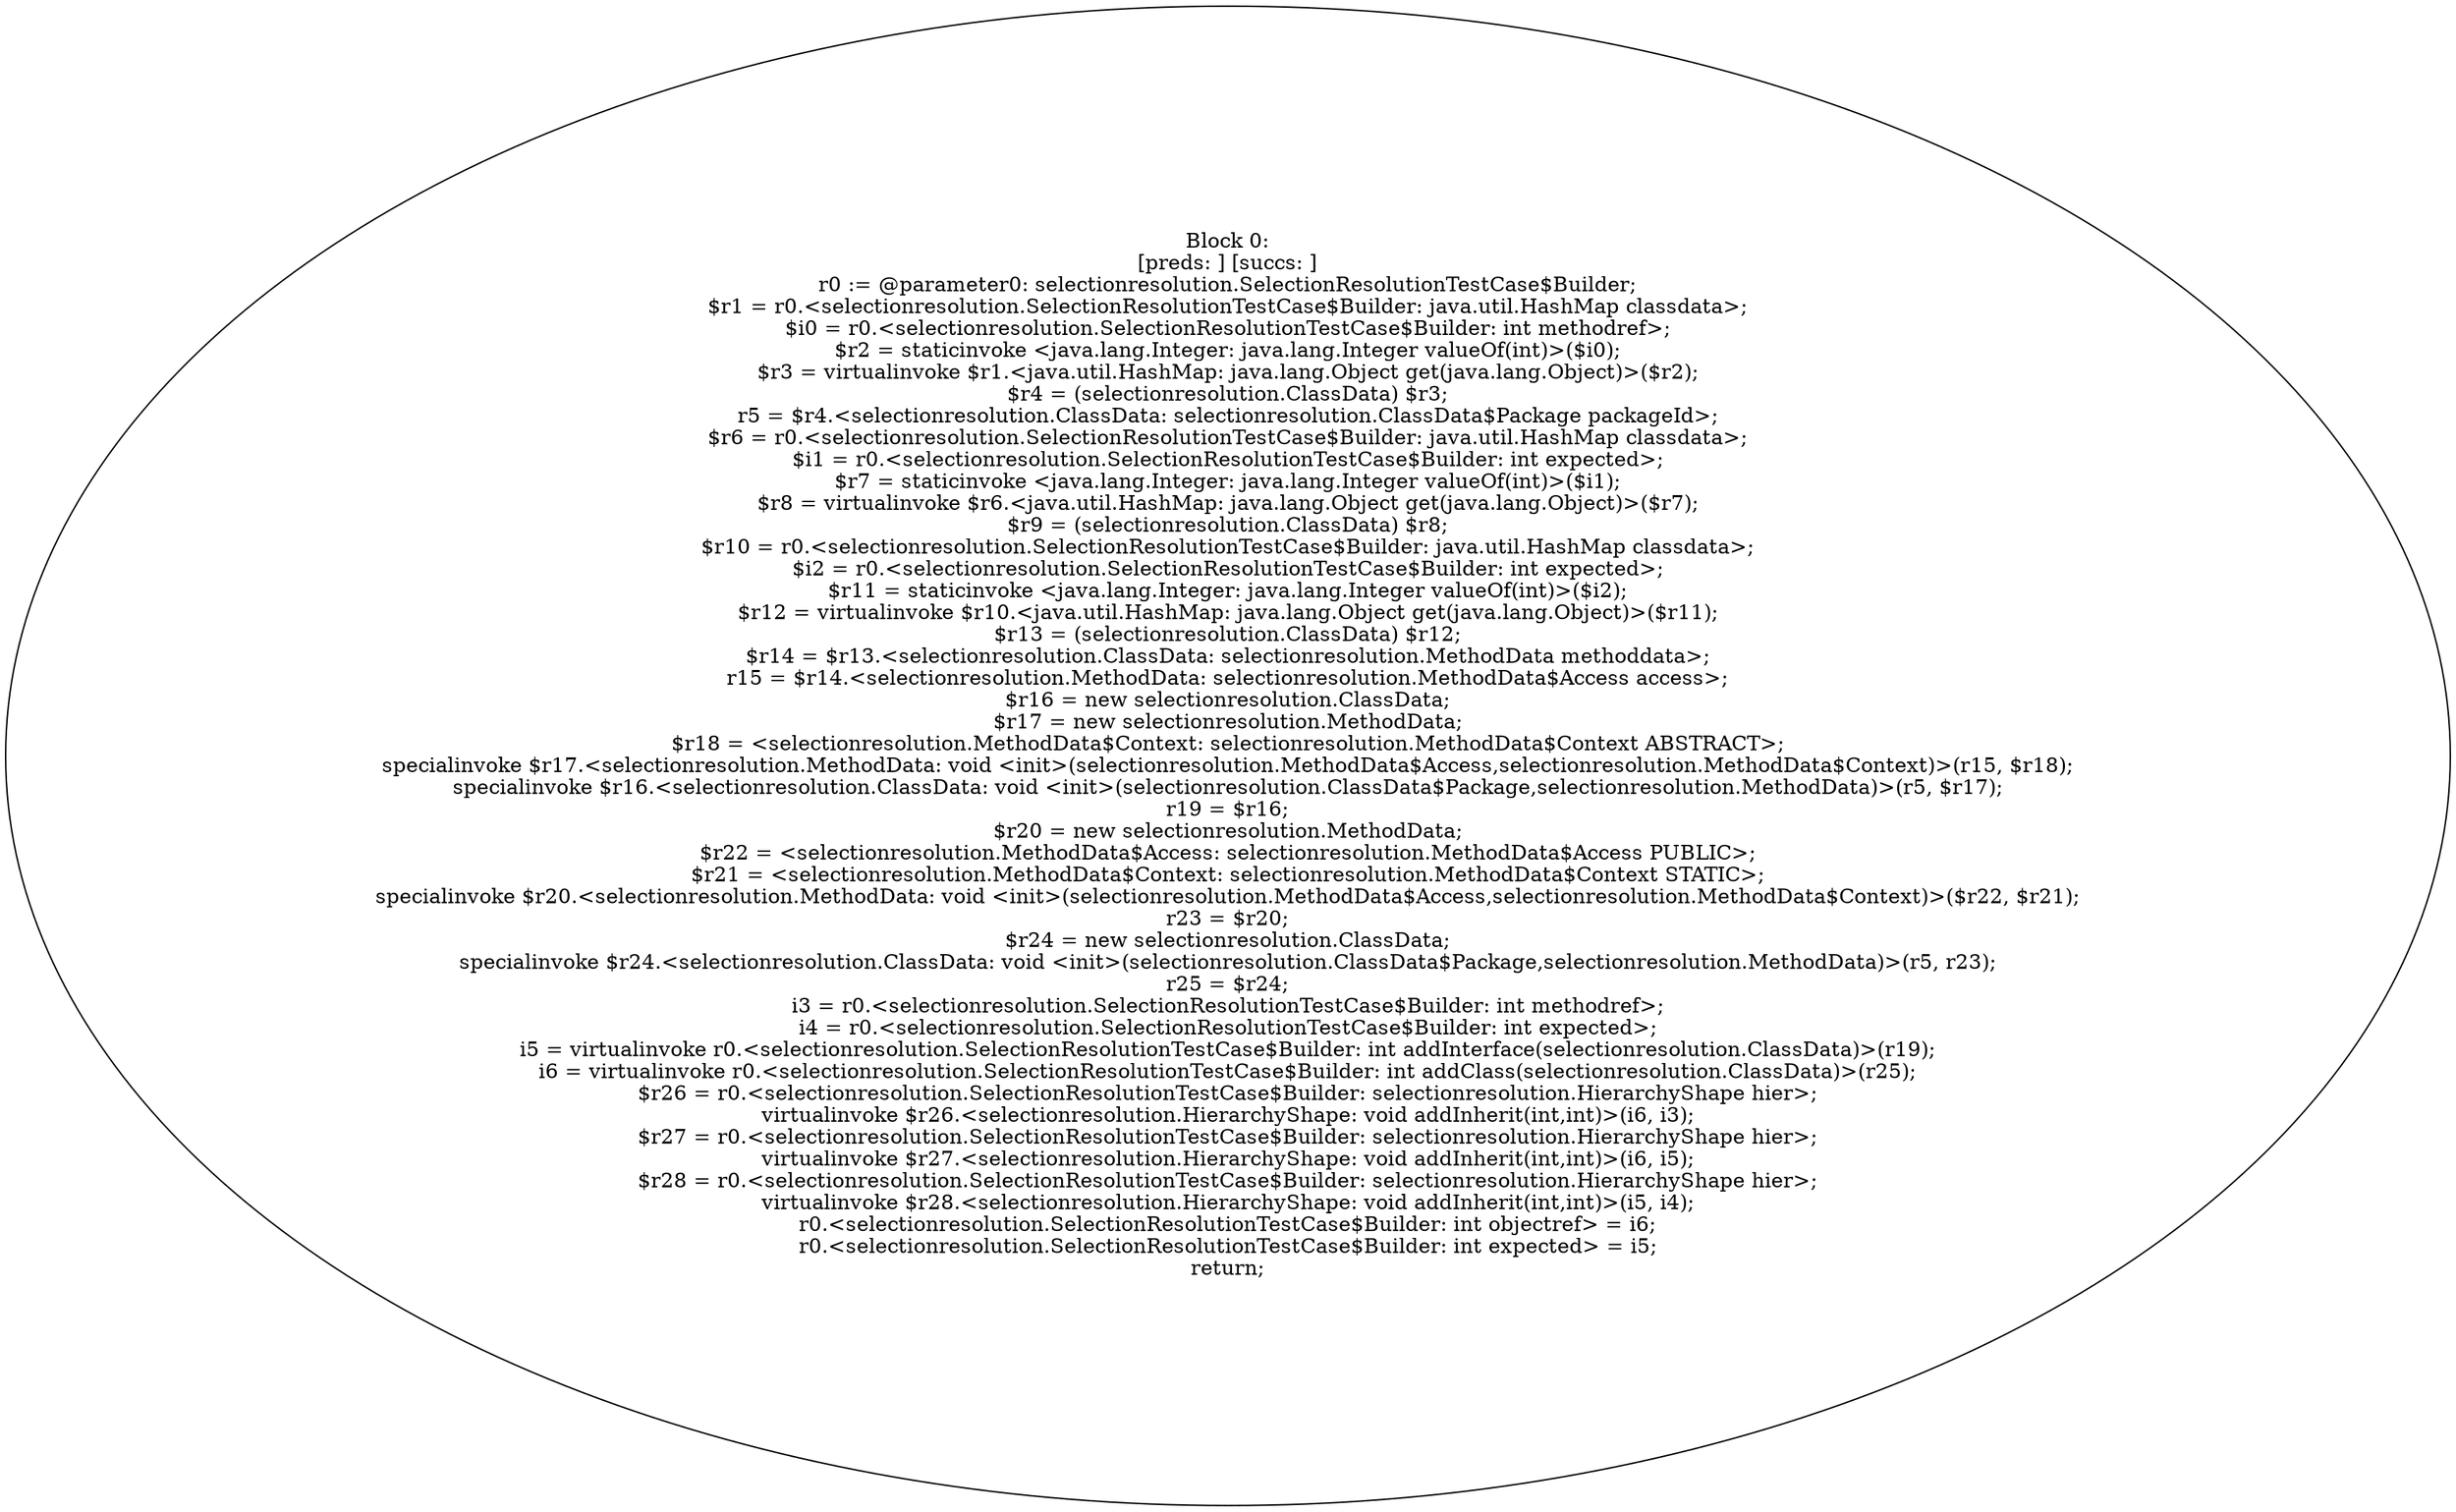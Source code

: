 digraph "unitGraph" {
    "Block 0:
[preds: ] [succs: ]
r0 := @parameter0: selectionresolution.SelectionResolutionTestCase$Builder;
$r1 = r0.<selectionresolution.SelectionResolutionTestCase$Builder: java.util.HashMap classdata>;
$i0 = r0.<selectionresolution.SelectionResolutionTestCase$Builder: int methodref>;
$r2 = staticinvoke <java.lang.Integer: java.lang.Integer valueOf(int)>($i0);
$r3 = virtualinvoke $r1.<java.util.HashMap: java.lang.Object get(java.lang.Object)>($r2);
$r4 = (selectionresolution.ClassData) $r3;
r5 = $r4.<selectionresolution.ClassData: selectionresolution.ClassData$Package packageId>;
$r6 = r0.<selectionresolution.SelectionResolutionTestCase$Builder: java.util.HashMap classdata>;
$i1 = r0.<selectionresolution.SelectionResolutionTestCase$Builder: int expected>;
$r7 = staticinvoke <java.lang.Integer: java.lang.Integer valueOf(int)>($i1);
$r8 = virtualinvoke $r6.<java.util.HashMap: java.lang.Object get(java.lang.Object)>($r7);
$r9 = (selectionresolution.ClassData) $r8;
$r10 = r0.<selectionresolution.SelectionResolutionTestCase$Builder: java.util.HashMap classdata>;
$i2 = r0.<selectionresolution.SelectionResolutionTestCase$Builder: int expected>;
$r11 = staticinvoke <java.lang.Integer: java.lang.Integer valueOf(int)>($i2);
$r12 = virtualinvoke $r10.<java.util.HashMap: java.lang.Object get(java.lang.Object)>($r11);
$r13 = (selectionresolution.ClassData) $r12;
$r14 = $r13.<selectionresolution.ClassData: selectionresolution.MethodData methoddata>;
r15 = $r14.<selectionresolution.MethodData: selectionresolution.MethodData$Access access>;
$r16 = new selectionresolution.ClassData;
$r17 = new selectionresolution.MethodData;
$r18 = <selectionresolution.MethodData$Context: selectionresolution.MethodData$Context ABSTRACT>;
specialinvoke $r17.<selectionresolution.MethodData: void <init>(selectionresolution.MethodData$Access,selectionresolution.MethodData$Context)>(r15, $r18);
specialinvoke $r16.<selectionresolution.ClassData: void <init>(selectionresolution.ClassData$Package,selectionresolution.MethodData)>(r5, $r17);
r19 = $r16;
$r20 = new selectionresolution.MethodData;
$r22 = <selectionresolution.MethodData$Access: selectionresolution.MethodData$Access PUBLIC>;
$r21 = <selectionresolution.MethodData$Context: selectionresolution.MethodData$Context STATIC>;
specialinvoke $r20.<selectionresolution.MethodData: void <init>(selectionresolution.MethodData$Access,selectionresolution.MethodData$Context)>($r22, $r21);
r23 = $r20;
$r24 = new selectionresolution.ClassData;
specialinvoke $r24.<selectionresolution.ClassData: void <init>(selectionresolution.ClassData$Package,selectionresolution.MethodData)>(r5, r23);
r25 = $r24;
i3 = r0.<selectionresolution.SelectionResolutionTestCase$Builder: int methodref>;
i4 = r0.<selectionresolution.SelectionResolutionTestCase$Builder: int expected>;
i5 = virtualinvoke r0.<selectionresolution.SelectionResolutionTestCase$Builder: int addInterface(selectionresolution.ClassData)>(r19);
i6 = virtualinvoke r0.<selectionresolution.SelectionResolutionTestCase$Builder: int addClass(selectionresolution.ClassData)>(r25);
$r26 = r0.<selectionresolution.SelectionResolutionTestCase$Builder: selectionresolution.HierarchyShape hier>;
virtualinvoke $r26.<selectionresolution.HierarchyShape: void addInherit(int,int)>(i6, i3);
$r27 = r0.<selectionresolution.SelectionResolutionTestCase$Builder: selectionresolution.HierarchyShape hier>;
virtualinvoke $r27.<selectionresolution.HierarchyShape: void addInherit(int,int)>(i6, i5);
$r28 = r0.<selectionresolution.SelectionResolutionTestCase$Builder: selectionresolution.HierarchyShape hier>;
virtualinvoke $r28.<selectionresolution.HierarchyShape: void addInherit(int,int)>(i5, i4);
r0.<selectionresolution.SelectionResolutionTestCase$Builder: int objectref> = i6;
r0.<selectionresolution.SelectionResolutionTestCase$Builder: int expected> = i5;
return;
"
}
